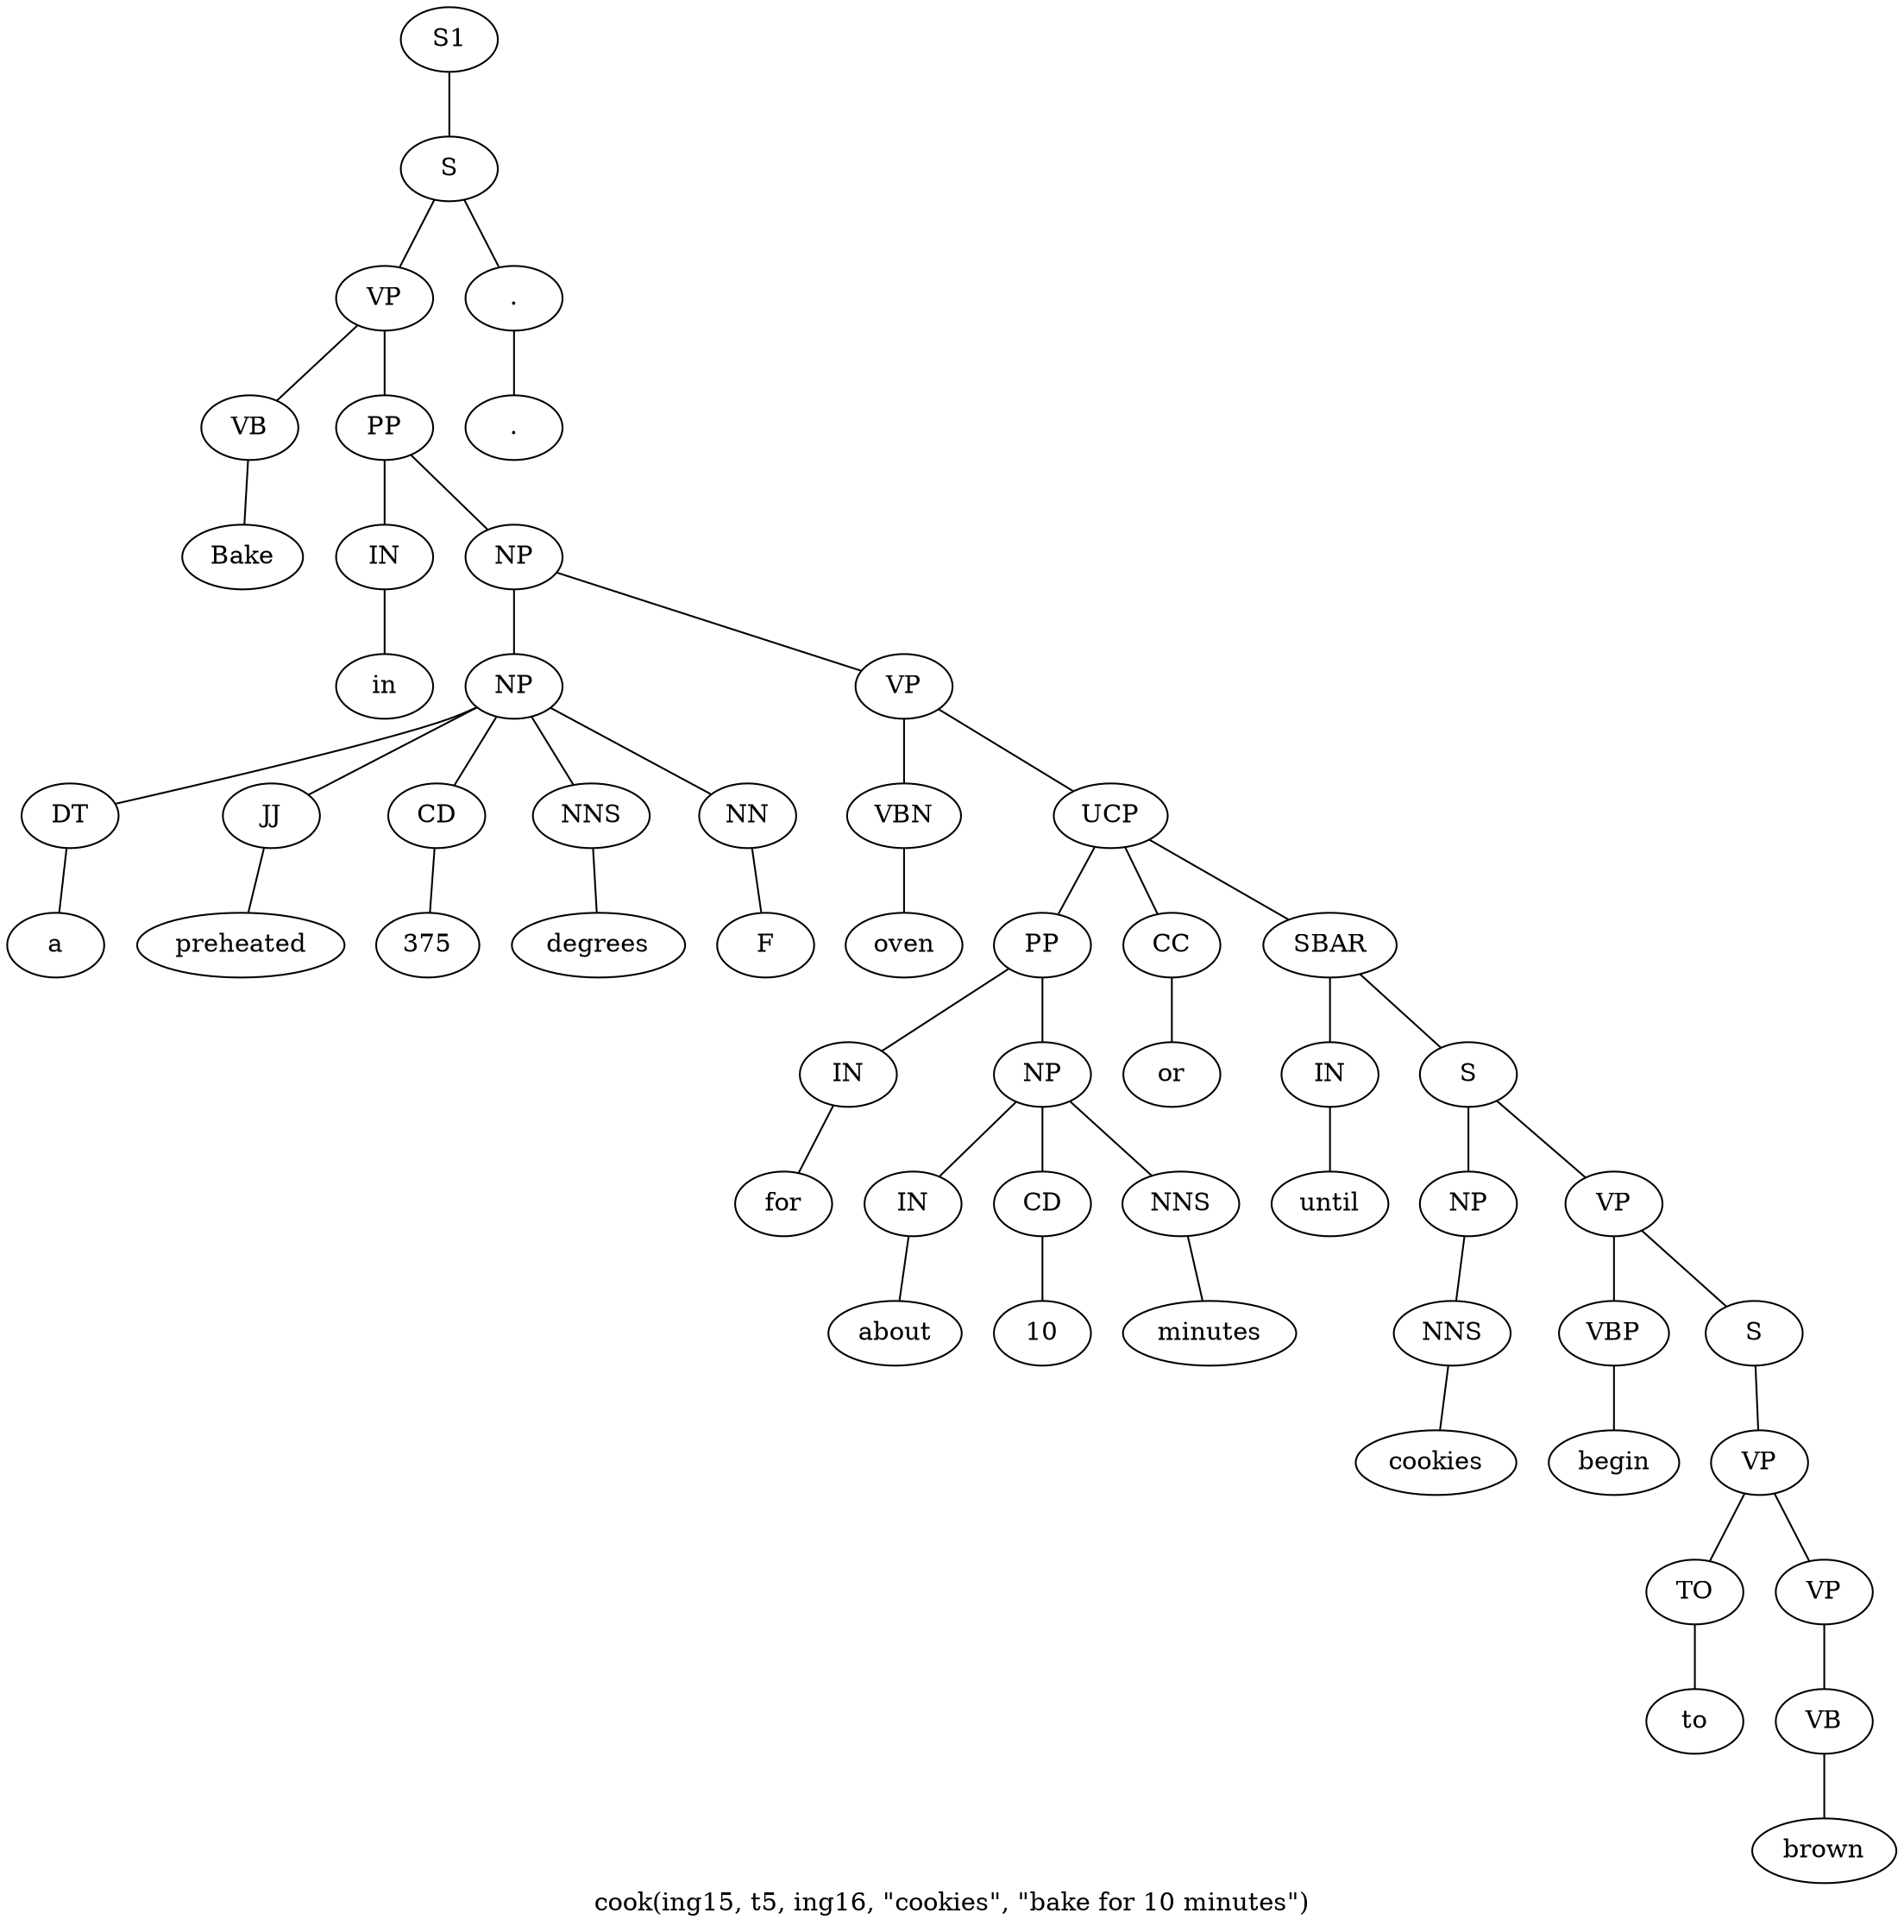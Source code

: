 graph SyntaxGraph {
	label = "cook(ing15, t5, ing16, \"cookies\", \"bake for 10 minutes\")";
	Node0 [label="S1"];
	Node1 [label="S"];
	Node2 [label="VP"];
	Node3 [label="VB"];
	Node4 [label="Bake"];
	Node5 [label="PP"];
	Node6 [label="IN"];
	Node7 [label="in"];
	Node8 [label="NP"];
	Node9 [label="NP"];
	Node10 [label="DT"];
	Node11 [label="a"];
	Node12 [label="JJ"];
	Node13 [label="preheated"];
	Node14 [label="CD"];
	Node15 [label="375"];
	Node16 [label="NNS"];
	Node17 [label="degrees"];
	Node18 [label="NN"];
	Node19 [label="F"];
	Node20 [label="VP"];
	Node21 [label="VBN"];
	Node22 [label="oven"];
	Node23 [label="UCP"];
	Node24 [label="PP"];
	Node25 [label="IN"];
	Node26 [label="for"];
	Node27 [label="NP"];
	Node28 [label="IN"];
	Node29 [label="about"];
	Node30 [label="CD"];
	Node31 [label="10"];
	Node32 [label="NNS"];
	Node33 [label="minutes"];
	Node34 [label="CC"];
	Node35 [label="or"];
	Node36 [label="SBAR"];
	Node37 [label="IN"];
	Node38 [label="until"];
	Node39 [label="S"];
	Node40 [label="NP"];
	Node41 [label="NNS"];
	Node42 [label="cookies"];
	Node43 [label="VP"];
	Node44 [label="VBP"];
	Node45 [label="begin"];
	Node46 [label="S"];
	Node47 [label="VP"];
	Node48 [label="TO"];
	Node49 [label="to"];
	Node50 [label="VP"];
	Node51 [label="VB"];
	Node52 [label="brown"];
	Node53 [label="."];
	Node54 [label="."];

	Node0 -- Node1;
	Node1 -- Node2;
	Node1 -- Node53;
	Node2 -- Node3;
	Node2 -- Node5;
	Node3 -- Node4;
	Node5 -- Node6;
	Node5 -- Node8;
	Node6 -- Node7;
	Node8 -- Node9;
	Node8 -- Node20;
	Node9 -- Node10;
	Node9 -- Node12;
	Node9 -- Node14;
	Node9 -- Node16;
	Node9 -- Node18;
	Node10 -- Node11;
	Node12 -- Node13;
	Node14 -- Node15;
	Node16 -- Node17;
	Node18 -- Node19;
	Node20 -- Node21;
	Node20 -- Node23;
	Node21 -- Node22;
	Node23 -- Node24;
	Node23 -- Node34;
	Node23 -- Node36;
	Node24 -- Node25;
	Node24 -- Node27;
	Node25 -- Node26;
	Node27 -- Node28;
	Node27 -- Node30;
	Node27 -- Node32;
	Node28 -- Node29;
	Node30 -- Node31;
	Node32 -- Node33;
	Node34 -- Node35;
	Node36 -- Node37;
	Node36 -- Node39;
	Node37 -- Node38;
	Node39 -- Node40;
	Node39 -- Node43;
	Node40 -- Node41;
	Node41 -- Node42;
	Node43 -- Node44;
	Node43 -- Node46;
	Node44 -- Node45;
	Node46 -- Node47;
	Node47 -- Node48;
	Node47 -- Node50;
	Node48 -- Node49;
	Node50 -- Node51;
	Node51 -- Node52;
	Node53 -- Node54;
}